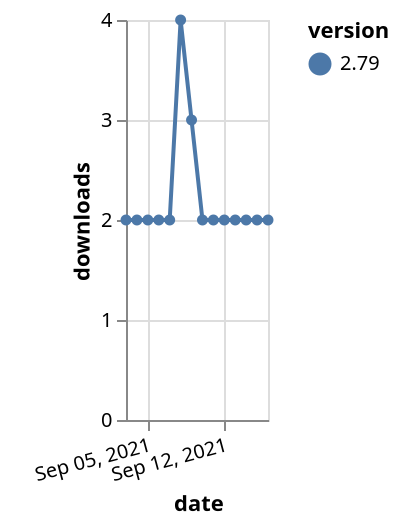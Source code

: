 {"$schema": "https://vega.github.io/schema/vega-lite/v5.json", "description": "A simple bar chart with embedded data.", "data": {"values": [{"date": "2021-09-03", "total": 2858, "delta": 2, "version": "2.79"}, {"date": "2021-09-04", "total": 2860, "delta": 2, "version": "2.79"}, {"date": "2021-09-05", "total": 2862, "delta": 2, "version": "2.79"}, {"date": "2021-09-06", "total": 2864, "delta": 2, "version": "2.79"}, {"date": "2021-09-07", "total": 2866, "delta": 2, "version": "2.79"}, {"date": "2021-09-08", "total": 2870, "delta": 4, "version": "2.79"}, {"date": "2021-09-09", "total": 2873, "delta": 3, "version": "2.79"}, {"date": "2021-09-10", "total": 2875, "delta": 2, "version": "2.79"}, {"date": "2021-09-11", "total": 2877, "delta": 2, "version": "2.79"}, {"date": "2021-09-12", "total": 2879, "delta": 2, "version": "2.79"}, {"date": "2021-09-13", "total": 2881, "delta": 2, "version": "2.79"}, {"date": "2021-09-14", "total": 2883, "delta": 2, "version": "2.79"}, {"date": "2021-09-15", "total": 2885, "delta": 2, "version": "2.79"}, {"date": "2021-09-16", "total": 2887, "delta": 2, "version": "2.79"}]}, "width": "container", "mark": {"type": "line", "point": {"filled": true}}, "encoding": {"x": {"field": "date", "type": "temporal", "timeUnit": "yearmonthdate", "title": "date", "axis": {"labelAngle": -15}}, "y": {"field": "delta", "type": "quantitative", "title": "downloads"}, "color": {"field": "version", "type": "nominal"}, "tooltip": {"field": "delta"}}}
